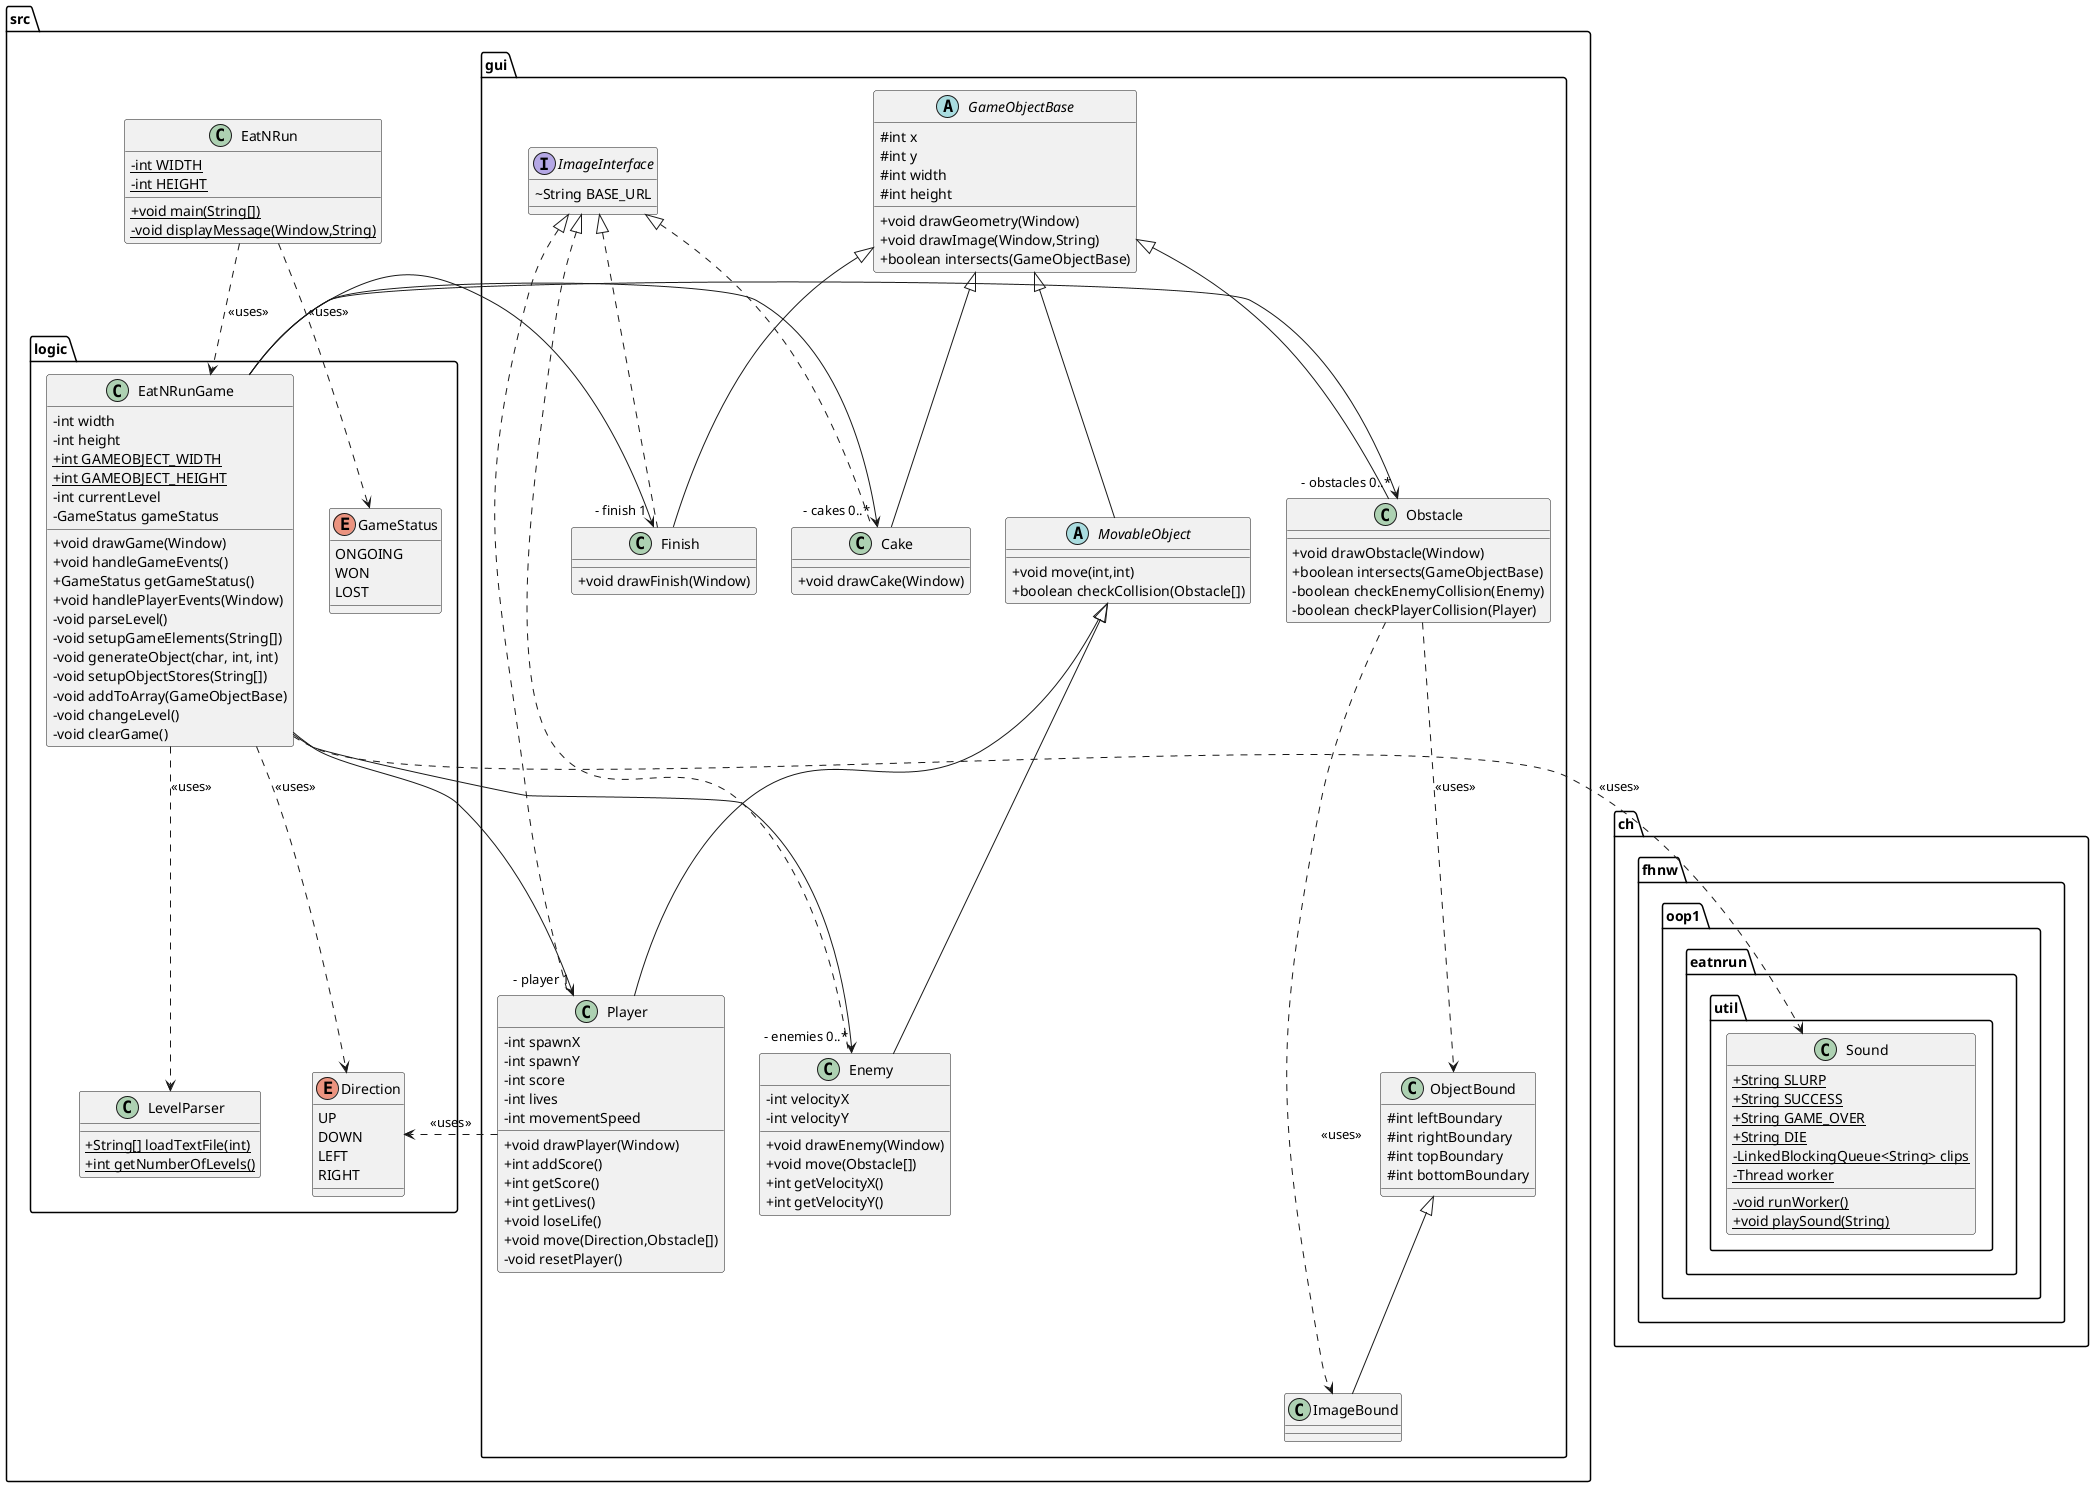 @startuml
skinparam classAttributeIconSize 0

class src.gui.Finish {
+ void drawFinish(Window)
}

class src.gui.Obstacle {
+ void drawObstacle(Window)
+ boolean intersects(GameObjectBase)
- boolean checkEnemyCollision(Enemy)
- boolean checkPlayerCollision(Player)
}

abstract class src.gui.MovableObject {
+ void move(int,int)
+ boolean checkCollision(Obstacle[])
}

class src.logic.LevelParser {
+ {static} String[] loadTextFile(int)
+ {static} int getNumberOfLevels()
}

abstract class src.gui.GameObjectBase {
# int x
# int y
# int width
# int height
+ void drawGeometry(Window)
+ void drawImage(Window,String)
+ boolean intersects(GameObjectBase)
}

class src.EatNRun {
- {static} int WIDTH
- {static} int HEIGHT
+ {static} void main(String[])
- {static} void displayMessage(Window,String)
}

class src.gui.Enemy {
- int velocityX
- int velocityY
+ void drawEnemy(Window)
+ void move(Obstacle[])
+ int getVelocityX()
+ int getVelocityY()
}

class src.gui.Player {
- int spawnX
- int spawnY
- int score
- int lives
- int movementSpeed
+ void drawPlayer(Window)
+ int addScore()
+ int getScore()
+ int getLives()
+ void loseLife()
+ void move(Direction,Obstacle[])
- void resetPlayer()
}

class src.gui.ImageBound {
}

class ch.fhnw.oop1.eatnrun.util.Sound {
+ {static} String SLURP
+ {static} String SUCCESS
+ {static} String GAME_OVER
+ {static} String DIE
- {static} LinkedBlockingQueue<String> clips
- {static} Thread worker
- {static} void runWorker()
+ {static} void playSound(String)
}

class src.gui.Cake {
+ void drawCake(Window)
}

class src.gui.ObjectBound {
# int leftBoundary
# int rightBoundary
# int topBoundary
# int bottomBoundary
}

class src.logic.EatNRunGame {
- int width
- int height
+ {static} int GAMEOBJECT_WIDTH
+ {static} int GAMEOBJECT_HEIGHT
- int currentLevel
- GameStatus gameStatus
+ void drawGame(Window)
+ void handleGameEvents()
+ GameStatus getGameStatus()
+ void handlePlayerEvents(Window)
- void parseLevel()
- void setupGameElements(String[])
- void generateObject(char, int, int)
- void setupObjectStores(String[])
- void addToArray(GameObjectBase)
- void changeLevel()
- void clearGame()
}

enum src.logic.Direction {
    UP
    DOWN
    LEFT
    RIGHT
}

enum src.logic.GameStatus {
    ONGOING
    WON
    LOST
}

interface src.gui.ImageInterface {
~ String BASE_URL
}

src.EatNRun ..> src.logic.EatNRunGame: <<uses>>
src.EatNRun ..> src.logic.GameStatus: <<uses>>

src.logic.EatNRunGame ..> src.logic.LevelParser: <<uses>>
src.logic.EatNRunGame ..> ch.fhnw.oop1.eatnrun.util.Sound: <<uses>>
src.logic.EatNRunGame -> "- player 1" src.gui.Player
src.logic.EatNRunGame -> "- finish 1" src.gui.Finish
src.logic.EatNRunGame -> "- obstacles 0..*" src.gui.Obstacle
src.logic.EatNRunGame -> "- enemies 0..*" src.gui.Enemy
src.logic.EatNRunGame -> "- cakes 0..*" src.gui.Cake
src.logic.EatNRunGame ..> src.logic.Direction: <<uses>>

src.gui.Player ..> src.logic.Direction: <<uses>>

src.gui.ImageInterface <|.. src.gui.Finish
src.gui.GameObjectBase <|-- src.gui.Finish
src.gui.GameObjectBase <|-- src.gui.Obstacle
src.gui.GameObjectBase <|-- src.gui.MovableObject
src.gui.ImageInterface <|.. src.gui.Enemy
src.gui.MovableObject <|-- src.gui.Enemy
src.gui.ImageInterface <|.. src.gui.Player
src.gui.MovableObject <|-- src.gui.Player
src.gui.ObjectBound <|-- src.gui.ImageBound
src.gui.ImageInterface <|.. src.gui.Cake
src.gui.GameObjectBase <|-- src.gui.Cake
src.gui.Obstacle ..> src.gui.ImageBound: <<uses>>
src.gui.Obstacle ..> src.gui.ObjectBound: <<uses>>
@enduml